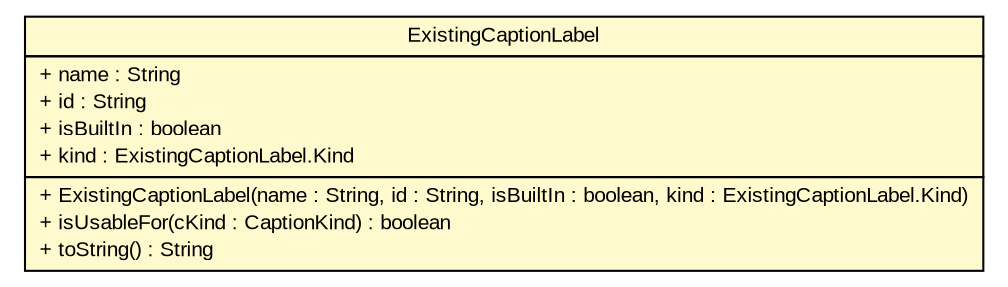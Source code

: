 #!/usr/local/bin/dot
#
# Class diagram 
# Generated by UMLGraph version R5_6_6-6-g3bdff0 (http://www.umlgraph.org/)
#

digraph G {
	edge [fontname="arial",fontsize=10,labelfontname="arial",labelfontsize=10];
	node [fontname="arial",fontsize=10,shape=plaintext];
	nodesep=0.25;
	ranksep=0.5;
	// org.tanjakostic.jcleancim.docgen.writer.ExistingCaptionLabel
	c114613 [label=<<table title="org.tanjakostic.jcleancim.docgen.writer.ExistingCaptionLabel" border="0" cellborder="1" cellspacing="0" cellpadding="2" port="p" bgcolor="lemonChiffon" href="./ExistingCaptionLabel.html">
		<tr><td><table border="0" cellspacing="0" cellpadding="1">
<tr><td align="center" balign="center"> ExistingCaptionLabel </td></tr>
		</table></td></tr>
		<tr><td><table border="0" cellspacing="0" cellpadding="1">
<tr><td align="left" balign="left"> + name : String </td></tr>
<tr><td align="left" balign="left"> + id : String </td></tr>
<tr><td align="left" balign="left"> + isBuiltIn : boolean </td></tr>
<tr><td align="left" balign="left"> + kind : ExistingCaptionLabel.Kind </td></tr>
		</table></td></tr>
		<tr><td><table border="0" cellspacing="0" cellpadding="1">
<tr><td align="left" balign="left"> + ExistingCaptionLabel(name : String, id : String, isBuiltIn : boolean, kind : ExistingCaptionLabel.Kind) </td></tr>
<tr><td align="left" balign="left"> + isUsableFor(cKind : CaptionKind) : boolean </td></tr>
<tr><td align="left" balign="left"> + toString() : String </td></tr>
		</table></td></tr>
		</table>>, URL="./ExistingCaptionLabel.html", fontname="arial", fontcolor="black", fontsize=10.0];
}

